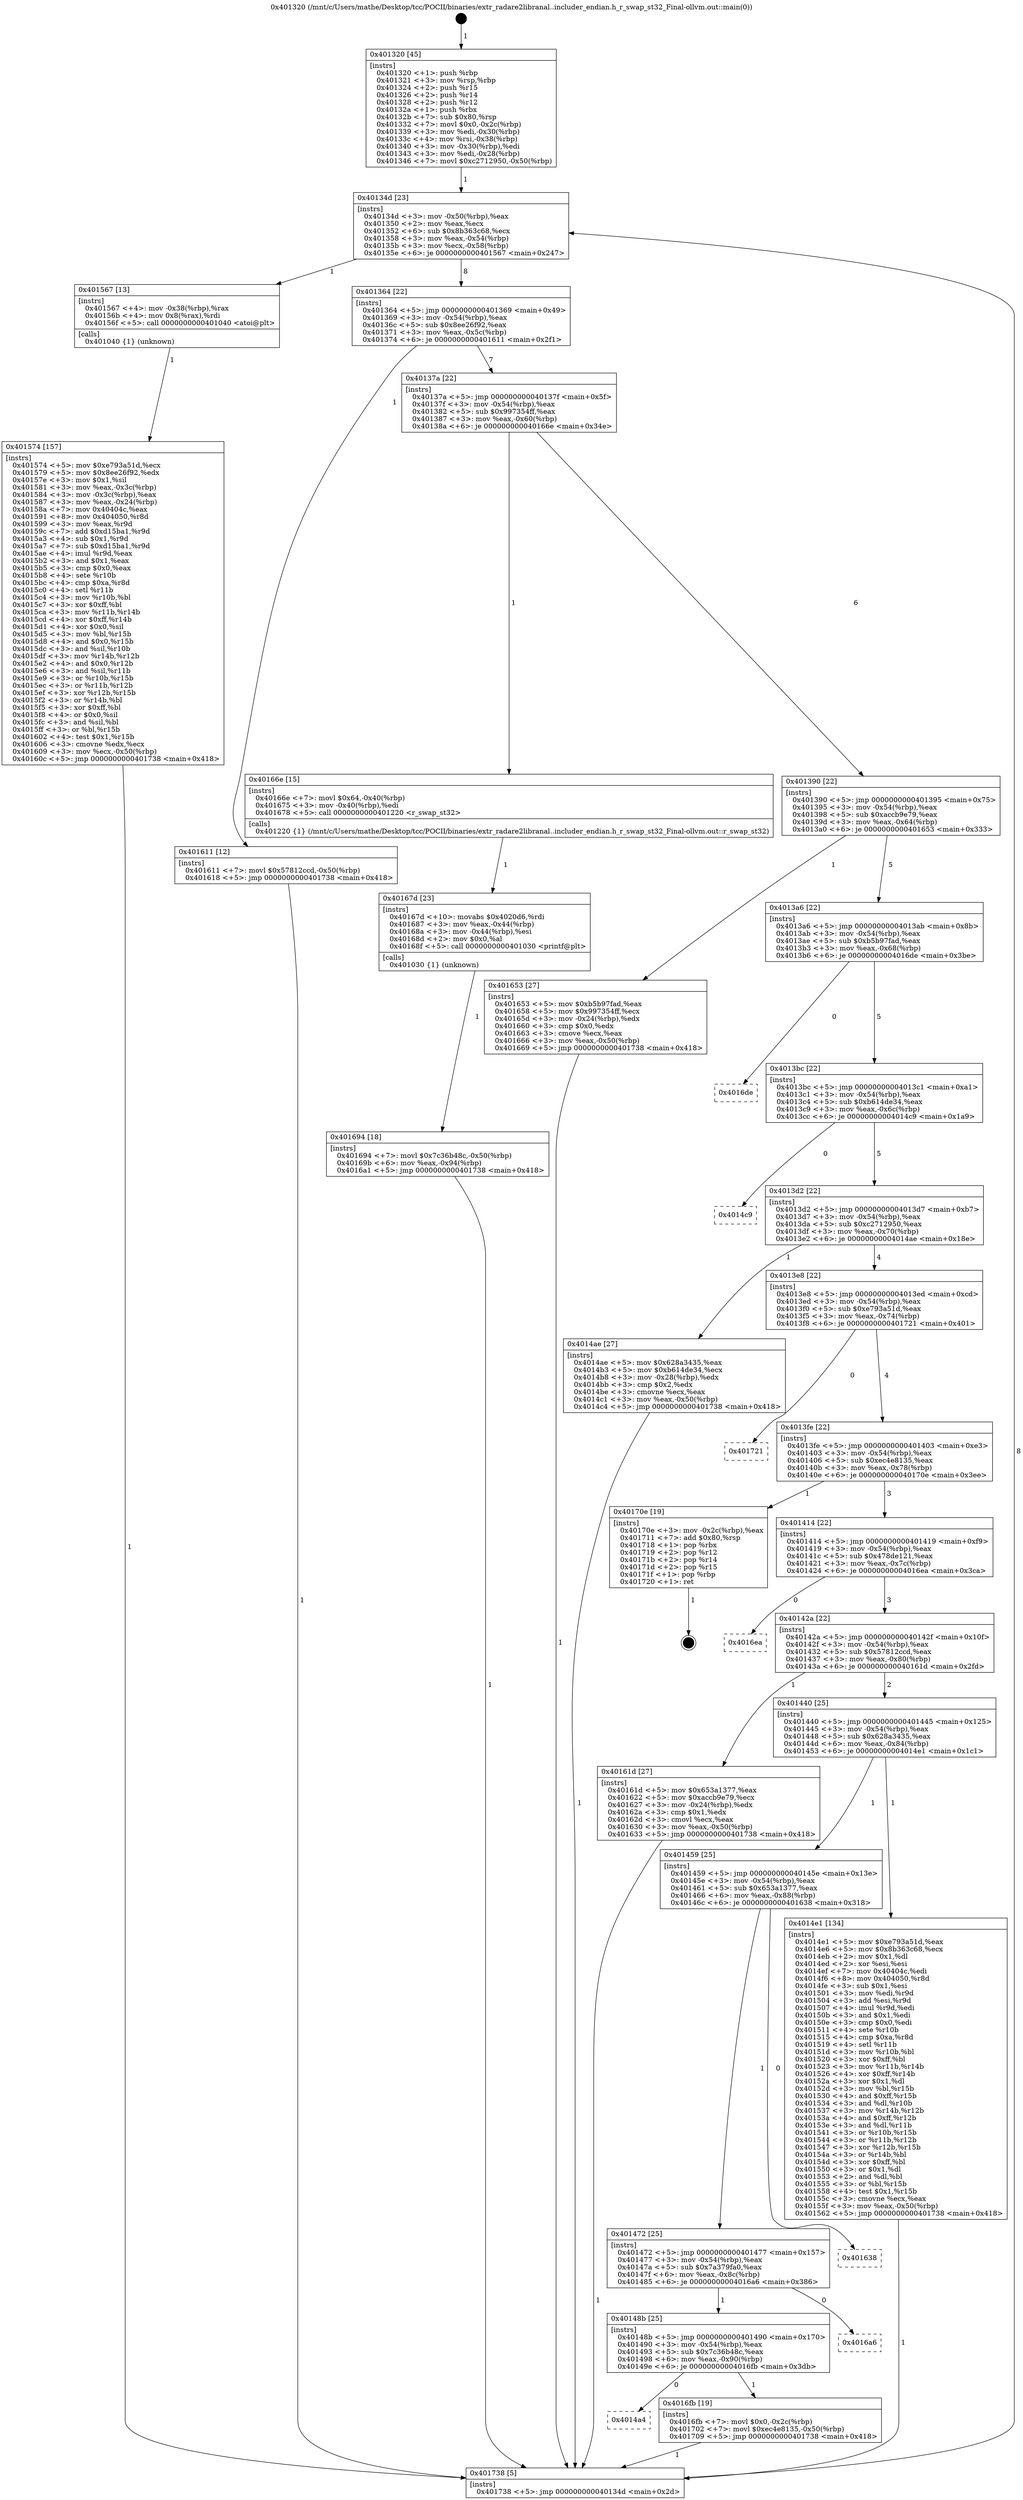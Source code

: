 digraph "0x401320" {
  label = "0x401320 (/mnt/c/Users/mathe/Desktop/tcc/POCII/binaries/extr_radare2libranal..includer_endian.h_r_swap_st32_Final-ollvm.out::main(0))"
  labelloc = "t"
  node[shape=record]

  Entry [label="",width=0.3,height=0.3,shape=circle,fillcolor=black,style=filled]
  "0x40134d" [label="{
     0x40134d [23]\l
     | [instrs]\l
     &nbsp;&nbsp;0x40134d \<+3\>: mov -0x50(%rbp),%eax\l
     &nbsp;&nbsp;0x401350 \<+2\>: mov %eax,%ecx\l
     &nbsp;&nbsp;0x401352 \<+6\>: sub $0x8b363c68,%ecx\l
     &nbsp;&nbsp;0x401358 \<+3\>: mov %eax,-0x54(%rbp)\l
     &nbsp;&nbsp;0x40135b \<+3\>: mov %ecx,-0x58(%rbp)\l
     &nbsp;&nbsp;0x40135e \<+6\>: je 0000000000401567 \<main+0x247\>\l
  }"]
  "0x401567" [label="{
     0x401567 [13]\l
     | [instrs]\l
     &nbsp;&nbsp;0x401567 \<+4\>: mov -0x38(%rbp),%rax\l
     &nbsp;&nbsp;0x40156b \<+4\>: mov 0x8(%rax),%rdi\l
     &nbsp;&nbsp;0x40156f \<+5\>: call 0000000000401040 \<atoi@plt\>\l
     | [calls]\l
     &nbsp;&nbsp;0x401040 \{1\} (unknown)\l
  }"]
  "0x401364" [label="{
     0x401364 [22]\l
     | [instrs]\l
     &nbsp;&nbsp;0x401364 \<+5\>: jmp 0000000000401369 \<main+0x49\>\l
     &nbsp;&nbsp;0x401369 \<+3\>: mov -0x54(%rbp),%eax\l
     &nbsp;&nbsp;0x40136c \<+5\>: sub $0x8ee26f92,%eax\l
     &nbsp;&nbsp;0x401371 \<+3\>: mov %eax,-0x5c(%rbp)\l
     &nbsp;&nbsp;0x401374 \<+6\>: je 0000000000401611 \<main+0x2f1\>\l
  }"]
  Exit [label="",width=0.3,height=0.3,shape=circle,fillcolor=black,style=filled,peripheries=2]
  "0x401611" [label="{
     0x401611 [12]\l
     | [instrs]\l
     &nbsp;&nbsp;0x401611 \<+7\>: movl $0x57812ccd,-0x50(%rbp)\l
     &nbsp;&nbsp;0x401618 \<+5\>: jmp 0000000000401738 \<main+0x418\>\l
  }"]
  "0x40137a" [label="{
     0x40137a [22]\l
     | [instrs]\l
     &nbsp;&nbsp;0x40137a \<+5\>: jmp 000000000040137f \<main+0x5f\>\l
     &nbsp;&nbsp;0x40137f \<+3\>: mov -0x54(%rbp),%eax\l
     &nbsp;&nbsp;0x401382 \<+5\>: sub $0x997354ff,%eax\l
     &nbsp;&nbsp;0x401387 \<+3\>: mov %eax,-0x60(%rbp)\l
     &nbsp;&nbsp;0x40138a \<+6\>: je 000000000040166e \<main+0x34e\>\l
  }"]
  "0x4014a4" [label="{
     0x4014a4\l
  }", style=dashed]
  "0x40166e" [label="{
     0x40166e [15]\l
     | [instrs]\l
     &nbsp;&nbsp;0x40166e \<+7\>: movl $0x64,-0x40(%rbp)\l
     &nbsp;&nbsp;0x401675 \<+3\>: mov -0x40(%rbp),%edi\l
     &nbsp;&nbsp;0x401678 \<+5\>: call 0000000000401220 \<r_swap_st32\>\l
     | [calls]\l
     &nbsp;&nbsp;0x401220 \{1\} (/mnt/c/Users/mathe/Desktop/tcc/POCII/binaries/extr_radare2libranal..includer_endian.h_r_swap_st32_Final-ollvm.out::r_swap_st32)\l
  }"]
  "0x401390" [label="{
     0x401390 [22]\l
     | [instrs]\l
     &nbsp;&nbsp;0x401390 \<+5\>: jmp 0000000000401395 \<main+0x75\>\l
     &nbsp;&nbsp;0x401395 \<+3\>: mov -0x54(%rbp),%eax\l
     &nbsp;&nbsp;0x401398 \<+5\>: sub $0xaccb9e79,%eax\l
     &nbsp;&nbsp;0x40139d \<+3\>: mov %eax,-0x64(%rbp)\l
     &nbsp;&nbsp;0x4013a0 \<+6\>: je 0000000000401653 \<main+0x333\>\l
  }"]
  "0x4016fb" [label="{
     0x4016fb [19]\l
     | [instrs]\l
     &nbsp;&nbsp;0x4016fb \<+7\>: movl $0x0,-0x2c(%rbp)\l
     &nbsp;&nbsp;0x401702 \<+7\>: movl $0xec4e8135,-0x50(%rbp)\l
     &nbsp;&nbsp;0x401709 \<+5\>: jmp 0000000000401738 \<main+0x418\>\l
  }"]
  "0x401653" [label="{
     0x401653 [27]\l
     | [instrs]\l
     &nbsp;&nbsp;0x401653 \<+5\>: mov $0xb5b97fad,%eax\l
     &nbsp;&nbsp;0x401658 \<+5\>: mov $0x997354ff,%ecx\l
     &nbsp;&nbsp;0x40165d \<+3\>: mov -0x24(%rbp),%edx\l
     &nbsp;&nbsp;0x401660 \<+3\>: cmp $0x0,%edx\l
     &nbsp;&nbsp;0x401663 \<+3\>: cmove %ecx,%eax\l
     &nbsp;&nbsp;0x401666 \<+3\>: mov %eax,-0x50(%rbp)\l
     &nbsp;&nbsp;0x401669 \<+5\>: jmp 0000000000401738 \<main+0x418\>\l
  }"]
  "0x4013a6" [label="{
     0x4013a6 [22]\l
     | [instrs]\l
     &nbsp;&nbsp;0x4013a6 \<+5\>: jmp 00000000004013ab \<main+0x8b\>\l
     &nbsp;&nbsp;0x4013ab \<+3\>: mov -0x54(%rbp),%eax\l
     &nbsp;&nbsp;0x4013ae \<+5\>: sub $0xb5b97fad,%eax\l
     &nbsp;&nbsp;0x4013b3 \<+3\>: mov %eax,-0x68(%rbp)\l
     &nbsp;&nbsp;0x4013b6 \<+6\>: je 00000000004016de \<main+0x3be\>\l
  }"]
  "0x40148b" [label="{
     0x40148b [25]\l
     | [instrs]\l
     &nbsp;&nbsp;0x40148b \<+5\>: jmp 0000000000401490 \<main+0x170\>\l
     &nbsp;&nbsp;0x401490 \<+3\>: mov -0x54(%rbp),%eax\l
     &nbsp;&nbsp;0x401493 \<+5\>: sub $0x7c36b48c,%eax\l
     &nbsp;&nbsp;0x401498 \<+6\>: mov %eax,-0x90(%rbp)\l
     &nbsp;&nbsp;0x40149e \<+6\>: je 00000000004016fb \<main+0x3db\>\l
  }"]
  "0x4016de" [label="{
     0x4016de\l
  }", style=dashed]
  "0x4013bc" [label="{
     0x4013bc [22]\l
     | [instrs]\l
     &nbsp;&nbsp;0x4013bc \<+5\>: jmp 00000000004013c1 \<main+0xa1\>\l
     &nbsp;&nbsp;0x4013c1 \<+3\>: mov -0x54(%rbp),%eax\l
     &nbsp;&nbsp;0x4013c4 \<+5\>: sub $0xb614de34,%eax\l
     &nbsp;&nbsp;0x4013c9 \<+3\>: mov %eax,-0x6c(%rbp)\l
     &nbsp;&nbsp;0x4013cc \<+6\>: je 00000000004014c9 \<main+0x1a9\>\l
  }"]
  "0x4016a6" [label="{
     0x4016a6\l
  }", style=dashed]
  "0x4014c9" [label="{
     0x4014c9\l
  }", style=dashed]
  "0x4013d2" [label="{
     0x4013d2 [22]\l
     | [instrs]\l
     &nbsp;&nbsp;0x4013d2 \<+5\>: jmp 00000000004013d7 \<main+0xb7\>\l
     &nbsp;&nbsp;0x4013d7 \<+3\>: mov -0x54(%rbp),%eax\l
     &nbsp;&nbsp;0x4013da \<+5\>: sub $0xc2712950,%eax\l
     &nbsp;&nbsp;0x4013df \<+3\>: mov %eax,-0x70(%rbp)\l
     &nbsp;&nbsp;0x4013e2 \<+6\>: je 00000000004014ae \<main+0x18e\>\l
  }"]
  "0x401472" [label="{
     0x401472 [25]\l
     | [instrs]\l
     &nbsp;&nbsp;0x401472 \<+5\>: jmp 0000000000401477 \<main+0x157\>\l
     &nbsp;&nbsp;0x401477 \<+3\>: mov -0x54(%rbp),%eax\l
     &nbsp;&nbsp;0x40147a \<+5\>: sub $0x7a379fa0,%eax\l
     &nbsp;&nbsp;0x40147f \<+6\>: mov %eax,-0x8c(%rbp)\l
     &nbsp;&nbsp;0x401485 \<+6\>: je 00000000004016a6 \<main+0x386\>\l
  }"]
  "0x4014ae" [label="{
     0x4014ae [27]\l
     | [instrs]\l
     &nbsp;&nbsp;0x4014ae \<+5\>: mov $0x628a3435,%eax\l
     &nbsp;&nbsp;0x4014b3 \<+5\>: mov $0xb614de34,%ecx\l
     &nbsp;&nbsp;0x4014b8 \<+3\>: mov -0x28(%rbp),%edx\l
     &nbsp;&nbsp;0x4014bb \<+3\>: cmp $0x2,%edx\l
     &nbsp;&nbsp;0x4014be \<+3\>: cmovne %ecx,%eax\l
     &nbsp;&nbsp;0x4014c1 \<+3\>: mov %eax,-0x50(%rbp)\l
     &nbsp;&nbsp;0x4014c4 \<+5\>: jmp 0000000000401738 \<main+0x418\>\l
  }"]
  "0x4013e8" [label="{
     0x4013e8 [22]\l
     | [instrs]\l
     &nbsp;&nbsp;0x4013e8 \<+5\>: jmp 00000000004013ed \<main+0xcd\>\l
     &nbsp;&nbsp;0x4013ed \<+3\>: mov -0x54(%rbp),%eax\l
     &nbsp;&nbsp;0x4013f0 \<+5\>: sub $0xe793a51d,%eax\l
     &nbsp;&nbsp;0x4013f5 \<+3\>: mov %eax,-0x74(%rbp)\l
     &nbsp;&nbsp;0x4013f8 \<+6\>: je 0000000000401721 \<main+0x401\>\l
  }"]
  "0x401738" [label="{
     0x401738 [5]\l
     | [instrs]\l
     &nbsp;&nbsp;0x401738 \<+5\>: jmp 000000000040134d \<main+0x2d\>\l
  }"]
  "0x401320" [label="{
     0x401320 [45]\l
     | [instrs]\l
     &nbsp;&nbsp;0x401320 \<+1\>: push %rbp\l
     &nbsp;&nbsp;0x401321 \<+3\>: mov %rsp,%rbp\l
     &nbsp;&nbsp;0x401324 \<+2\>: push %r15\l
     &nbsp;&nbsp;0x401326 \<+2\>: push %r14\l
     &nbsp;&nbsp;0x401328 \<+2\>: push %r12\l
     &nbsp;&nbsp;0x40132a \<+1\>: push %rbx\l
     &nbsp;&nbsp;0x40132b \<+7\>: sub $0x80,%rsp\l
     &nbsp;&nbsp;0x401332 \<+7\>: movl $0x0,-0x2c(%rbp)\l
     &nbsp;&nbsp;0x401339 \<+3\>: mov %edi,-0x30(%rbp)\l
     &nbsp;&nbsp;0x40133c \<+4\>: mov %rsi,-0x38(%rbp)\l
     &nbsp;&nbsp;0x401340 \<+3\>: mov -0x30(%rbp),%edi\l
     &nbsp;&nbsp;0x401343 \<+3\>: mov %edi,-0x28(%rbp)\l
     &nbsp;&nbsp;0x401346 \<+7\>: movl $0xc2712950,-0x50(%rbp)\l
  }"]
  "0x401638" [label="{
     0x401638\l
  }", style=dashed]
  "0x401721" [label="{
     0x401721\l
  }", style=dashed]
  "0x4013fe" [label="{
     0x4013fe [22]\l
     | [instrs]\l
     &nbsp;&nbsp;0x4013fe \<+5\>: jmp 0000000000401403 \<main+0xe3\>\l
     &nbsp;&nbsp;0x401403 \<+3\>: mov -0x54(%rbp),%eax\l
     &nbsp;&nbsp;0x401406 \<+5\>: sub $0xec4e8135,%eax\l
     &nbsp;&nbsp;0x40140b \<+3\>: mov %eax,-0x78(%rbp)\l
     &nbsp;&nbsp;0x40140e \<+6\>: je 000000000040170e \<main+0x3ee\>\l
  }"]
  "0x401694" [label="{
     0x401694 [18]\l
     | [instrs]\l
     &nbsp;&nbsp;0x401694 \<+7\>: movl $0x7c36b48c,-0x50(%rbp)\l
     &nbsp;&nbsp;0x40169b \<+6\>: mov %eax,-0x94(%rbp)\l
     &nbsp;&nbsp;0x4016a1 \<+5\>: jmp 0000000000401738 \<main+0x418\>\l
  }"]
  "0x40170e" [label="{
     0x40170e [19]\l
     | [instrs]\l
     &nbsp;&nbsp;0x40170e \<+3\>: mov -0x2c(%rbp),%eax\l
     &nbsp;&nbsp;0x401711 \<+7\>: add $0x80,%rsp\l
     &nbsp;&nbsp;0x401718 \<+1\>: pop %rbx\l
     &nbsp;&nbsp;0x401719 \<+2\>: pop %r12\l
     &nbsp;&nbsp;0x40171b \<+2\>: pop %r14\l
     &nbsp;&nbsp;0x40171d \<+2\>: pop %r15\l
     &nbsp;&nbsp;0x40171f \<+1\>: pop %rbp\l
     &nbsp;&nbsp;0x401720 \<+1\>: ret\l
  }"]
  "0x401414" [label="{
     0x401414 [22]\l
     | [instrs]\l
     &nbsp;&nbsp;0x401414 \<+5\>: jmp 0000000000401419 \<main+0xf9\>\l
     &nbsp;&nbsp;0x401419 \<+3\>: mov -0x54(%rbp),%eax\l
     &nbsp;&nbsp;0x40141c \<+5\>: sub $0x478de121,%eax\l
     &nbsp;&nbsp;0x401421 \<+3\>: mov %eax,-0x7c(%rbp)\l
     &nbsp;&nbsp;0x401424 \<+6\>: je 00000000004016ea \<main+0x3ca\>\l
  }"]
  "0x40167d" [label="{
     0x40167d [23]\l
     | [instrs]\l
     &nbsp;&nbsp;0x40167d \<+10\>: movabs $0x4020d6,%rdi\l
     &nbsp;&nbsp;0x401687 \<+3\>: mov %eax,-0x44(%rbp)\l
     &nbsp;&nbsp;0x40168a \<+3\>: mov -0x44(%rbp),%esi\l
     &nbsp;&nbsp;0x40168d \<+2\>: mov $0x0,%al\l
     &nbsp;&nbsp;0x40168f \<+5\>: call 0000000000401030 \<printf@plt\>\l
     | [calls]\l
     &nbsp;&nbsp;0x401030 \{1\} (unknown)\l
  }"]
  "0x4016ea" [label="{
     0x4016ea\l
  }", style=dashed]
  "0x40142a" [label="{
     0x40142a [22]\l
     | [instrs]\l
     &nbsp;&nbsp;0x40142a \<+5\>: jmp 000000000040142f \<main+0x10f\>\l
     &nbsp;&nbsp;0x40142f \<+3\>: mov -0x54(%rbp),%eax\l
     &nbsp;&nbsp;0x401432 \<+5\>: sub $0x57812ccd,%eax\l
     &nbsp;&nbsp;0x401437 \<+3\>: mov %eax,-0x80(%rbp)\l
     &nbsp;&nbsp;0x40143a \<+6\>: je 000000000040161d \<main+0x2fd\>\l
  }"]
  "0x401574" [label="{
     0x401574 [157]\l
     | [instrs]\l
     &nbsp;&nbsp;0x401574 \<+5\>: mov $0xe793a51d,%ecx\l
     &nbsp;&nbsp;0x401579 \<+5\>: mov $0x8ee26f92,%edx\l
     &nbsp;&nbsp;0x40157e \<+3\>: mov $0x1,%sil\l
     &nbsp;&nbsp;0x401581 \<+3\>: mov %eax,-0x3c(%rbp)\l
     &nbsp;&nbsp;0x401584 \<+3\>: mov -0x3c(%rbp),%eax\l
     &nbsp;&nbsp;0x401587 \<+3\>: mov %eax,-0x24(%rbp)\l
     &nbsp;&nbsp;0x40158a \<+7\>: mov 0x40404c,%eax\l
     &nbsp;&nbsp;0x401591 \<+8\>: mov 0x404050,%r8d\l
     &nbsp;&nbsp;0x401599 \<+3\>: mov %eax,%r9d\l
     &nbsp;&nbsp;0x40159c \<+7\>: add $0xd15ba1,%r9d\l
     &nbsp;&nbsp;0x4015a3 \<+4\>: sub $0x1,%r9d\l
     &nbsp;&nbsp;0x4015a7 \<+7\>: sub $0xd15ba1,%r9d\l
     &nbsp;&nbsp;0x4015ae \<+4\>: imul %r9d,%eax\l
     &nbsp;&nbsp;0x4015b2 \<+3\>: and $0x1,%eax\l
     &nbsp;&nbsp;0x4015b5 \<+3\>: cmp $0x0,%eax\l
     &nbsp;&nbsp;0x4015b8 \<+4\>: sete %r10b\l
     &nbsp;&nbsp;0x4015bc \<+4\>: cmp $0xa,%r8d\l
     &nbsp;&nbsp;0x4015c0 \<+4\>: setl %r11b\l
     &nbsp;&nbsp;0x4015c4 \<+3\>: mov %r10b,%bl\l
     &nbsp;&nbsp;0x4015c7 \<+3\>: xor $0xff,%bl\l
     &nbsp;&nbsp;0x4015ca \<+3\>: mov %r11b,%r14b\l
     &nbsp;&nbsp;0x4015cd \<+4\>: xor $0xff,%r14b\l
     &nbsp;&nbsp;0x4015d1 \<+4\>: xor $0x0,%sil\l
     &nbsp;&nbsp;0x4015d5 \<+3\>: mov %bl,%r15b\l
     &nbsp;&nbsp;0x4015d8 \<+4\>: and $0x0,%r15b\l
     &nbsp;&nbsp;0x4015dc \<+3\>: and %sil,%r10b\l
     &nbsp;&nbsp;0x4015df \<+3\>: mov %r14b,%r12b\l
     &nbsp;&nbsp;0x4015e2 \<+4\>: and $0x0,%r12b\l
     &nbsp;&nbsp;0x4015e6 \<+3\>: and %sil,%r11b\l
     &nbsp;&nbsp;0x4015e9 \<+3\>: or %r10b,%r15b\l
     &nbsp;&nbsp;0x4015ec \<+3\>: or %r11b,%r12b\l
     &nbsp;&nbsp;0x4015ef \<+3\>: xor %r12b,%r15b\l
     &nbsp;&nbsp;0x4015f2 \<+3\>: or %r14b,%bl\l
     &nbsp;&nbsp;0x4015f5 \<+3\>: xor $0xff,%bl\l
     &nbsp;&nbsp;0x4015f8 \<+4\>: or $0x0,%sil\l
     &nbsp;&nbsp;0x4015fc \<+3\>: and %sil,%bl\l
     &nbsp;&nbsp;0x4015ff \<+3\>: or %bl,%r15b\l
     &nbsp;&nbsp;0x401602 \<+4\>: test $0x1,%r15b\l
     &nbsp;&nbsp;0x401606 \<+3\>: cmovne %edx,%ecx\l
     &nbsp;&nbsp;0x401609 \<+3\>: mov %ecx,-0x50(%rbp)\l
     &nbsp;&nbsp;0x40160c \<+5\>: jmp 0000000000401738 \<main+0x418\>\l
  }"]
  "0x40161d" [label="{
     0x40161d [27]\l
     | [instrs]\l
     &nbsp;&nbsp;0x40161d \<+5\>: mov $0x653a1377,%eax\l
     &nbsp;&nbsp;0x401622 \<+5\>: mov $0xaccb9e79,%ecx\l
     &nbsp;&nbsp;0x401627 \<+3\>: mov -0x24(%rbp),%edx\l
     &nbsp;&nbsp;0x40162a \<+3\>: cmp $0x1,%edx\l
     &nbsp;&nbsp;0x40162d \<+3\>: cmovl %ecx,%eax\l
     &nbsp;&nbsp;0x401630 \<+3\>: mov %eax,-0x50(%rbp)\l
     &nbsp;&nbsp;0x401633 \<+5\>: jmp 0000000000401738 \<main+0x418\>\l
  }"]
  "0x401440" [label="{
     0x401440 [25]\l
     | [instrs]\l
     &nbsp;&nbsp;0x401440 \<+5\>: jmp 0000000000401445 \<main+0x125\>\l
     &nbsp;&nbsp;0x401445 \<+3\>: mov -0x54(%rbp),%eax\l
     &nbsp;&nbsp;0x401448 \<+5\>: sub $0x628a3435,%eax\l
     &nbsp;&nbsp;0x40144d \<+6\>: mov %eax,-0x84(%rbp)\l
     &nbsp;&nbsp;0x401453 \<+6\>: je 00000000004014e1 \<main+0x1c1\>\l
  }"]
  "0x401459" [label="{
     0x401459 [25]\l
     | [instrs]\l
     &nbsp;&nbsp;0x401459 \<+5\>: jmp 000000000040145e \<main+0x13e\>\l
     &nbsp;&nbsp;0x40145e \<+3\>: mov -0x54(%rbp),%eax\l
     &nbsp;&nbsp;0x401461 \<+5\>: sub $0x653a1377,%eax\l
     &nbsp;&nbsp;0x401466 \<+6\>: mov %eax,-0x88(%rbp)\l
     &nbsp;&nbsp;0x40146c \<+6\>: je 0000000000401638 \<main+0x318\>\l
  }"]
  "0x4014e1" [label="{
     0x4014e1 [134]\l
     | [instrs]\l
     &nbsp;&nbsp;0x4014e1 \<+5\>: mov $0xe793a51d,%eax\l
     &nbsp;&nbsp;0x4014e6 \<+5\>: mov $0x8b363c68,%ecx\l
     &nbsp;&nbsp;0x4014eb \<+2\>: mov $0x1,%dl\l
     &nbsp;&nbsp;0x4014ed \<+2\>: xor %esi,%esi\l
     &nbsp;&nbsp;0x4014ef \<+7\>: mov 0x40404c,%edi\l
     &nbsp;&nbsp;0x4014f6 \<+8\>: mov 0x404050,%r8d\l
     &nbsp;&nbsp;0x4014fe \<+3\>: sub $0x1,%esi\l
     &nbsp;&nbsp;0x401501 \<+3\>: mov %edi,%r9d\l
     &nbsp;&nbsp;0x401504 \<+3\>: add %esi,%r9d\l
     &nbsp;&nbsp;0x401507 \<+4\>: imul %r9d,%edi\l
     &nbsp;&nbsp;0x40150b \<+3\>: and $0x1,%edi\l
     &nbsp;&nbsp;0x40150e \<+3\>: cmp $0x0,%edi\l
     &nbsp;&nbsp;0x401511 \<+4\>: sete %r10b\l
     &nbsp;&nbsp;0x401515 \<+4\>: cmp $0xa,%r8d\l
     &nbsp;&nbsp;0x401519 \<+4\>: setl %r11b\l
     &nbsp;&nbsp;0x40151d \<+3\>: mov %r10b,%bl\l
     &nbsp;&nbsp;0x401520 \<+3\>: xor $0xff,%bl\l
     &nbsp;&nbsp;0x401523 \<+3\>: mov %r11b,%r14b\l
     &nbsp;&nbsp;0x401526 \<+4\>: xor $0xff,%r14b\l
     &nbsp;&nbsp;0x40152a \<+3\>: xor $0x1,%dl\l
     &nbsp;&nbsp;0x40152d \<+3\>: mov %bl,%r15b\l
     &nbsp;&nbsp;0x401530 \<+4\>: and $0xff,%r15b\l
     &nbsp;&nbsp;0x401534 \<+3\>: and %dl,%r10b\l
     &nbsp;&nbsp;0x401537 \<+3\>: mov %r14b,%r12b\l
     &nbsp;&nbsp;0x40153a \<+4\>: and $0xff,%r12b\l
     &nbsp;&nbsp;0x40153e \<+3\>: and %dl,%r11b\l
     &nbsp;&nbsp;0x401541 \<+3\>: or %r10b,%r15b\l
     &nbsp;&nbsp;0x401544 \<+3\>: or %r11b,%r12b\l
     &nbsp;&nbsp;0x401547 \<+3\>: xor %r12b,%r15b\l
     &nbsp;&nbsp;0x40154a \<+3\>: or %r14b,%bl\l
     &nbsp;&nbsp;0x40154d \<+3\>: xor $0xff,%bl\l
     &nbsp;&nbsp;0x401550 \<+3\>: or $0x1,%dl\l
     &nbsp;&nbsp;0x401553 \<+2\>: and %dl,%bl\l
     &nbsp;&nbsp;0x401555 \<+3\>: or %bl,%r15b\l
     &nbsp;&nbsp;0x401558 \<+4\>: test $0x1,%r15b\l
     &nbsp;&nbsp;0x40155c \<+3\>: cmovne %ecx,%eax\l
     &nbsp;&nbsp;0x40155f \<+3\>: mov %eax,-0x50(%rbp)\l
     &nbsp;&nbsp;0x401562 \<+5\>: jmp 0000000000401738 \<main+0x418\>\l
  }"]
  Entry -> "0x401320" [label=" 1"]
  "0x40134d" -> "0x401567" [label=" 1"]
  "0x40134d" -> "0x401364" [label=" 8"]
  "0x40170e" -> Exit [label=" 1"]
  "0x401364" -> "0x401611" [label=" 1"]
  "0x401364" -> "0x40137a" [label=" 7"]
  "0x4016fb" -> "0x401738" [label=" 1"]
  "0x40137a" -> "0x40166e" [label=" 1"]
  "0x40137a" -> "0x401390" [label=" 6"]
  "0x40148b" -> "0x4014a4" [label=" 0"]
  "0x401390" -> "0x401653" [label=" 1"]
  "0x401390" -> "0x4013a6" [label=" 5"]
  "0x40148b" -> "0x4016fb" [label=" 1"]
  "0x4013a6" -> "0x4016de" [label=" 0"]
  "0x4013a6" -> "0x4013bc" [label=" 5"]
  "0x401472" -> "0x40148b" [label=" 1"]
  "0x4013bc" -> "0x4014c9" [label=" 0"]
  "0x4013bc" -> "0x4013d2" [label=" 5"]
  "0x401472" -> "0x4016a6" [label=" 0"]
  "0x4013d2" -> "0x4014ae" [label=" 1"]
  "0x4013d2" -> "0x4013e8" [label=" 4"]
  "0x4014ae" -> "0x401738" [label=" 1"]
  "0x401320" -> "0x40134d" [label=" 1"]
  "0x401738" -> "0x40134d" [label=" 8"]
  "0x401459" -> "0x401472" [label=" 1"]
  "0x4013e8" -> "0x401721" [label=" 0"]
  "0x4013e8" -> "0x4013fe" [label=" 4"]
  "0x401459" -> "0x401638" [label=" 0"]
  "0x4013fe" -> "0x40170e" [label=" 1"]
  "0x4013fe" -> "0x401414" [label=" 3"]
  "0x401694" -> "0x401738" [label=" 1"]
  "0x401414" -> "0x4016ea" [label=" 0"]
  "0x401414" -> "0x40142a" [label=" 3"]
  "0x40167d" -> "0x401694" [label=" 1"]
  "0x40142a" -> "0x40161d" [label=" 1"]
  "0x40142a" -> "0x401440" [label=" 2"]
  "0x40166e" -> "0x40167d" [label=" 1"]
  "0x401440" -> "0x4014e1" [label=" 1"]
  "0x401440" -> "0x401459" [label=" 1"]
  "0x4014e1" -> "0x401738" [label=" 1"]
  "0x401567" -> "0x401574" [label=" 1"]
  "0x401574" -> "0x401738" [label=" 1"]
  "0x401611" -> "0x401738" [label=" 1"]
  "0x40161d" -> "0x401738" [label=" 1"]
  "0x401653" -> "0x401738" [label=" 1"]
}
